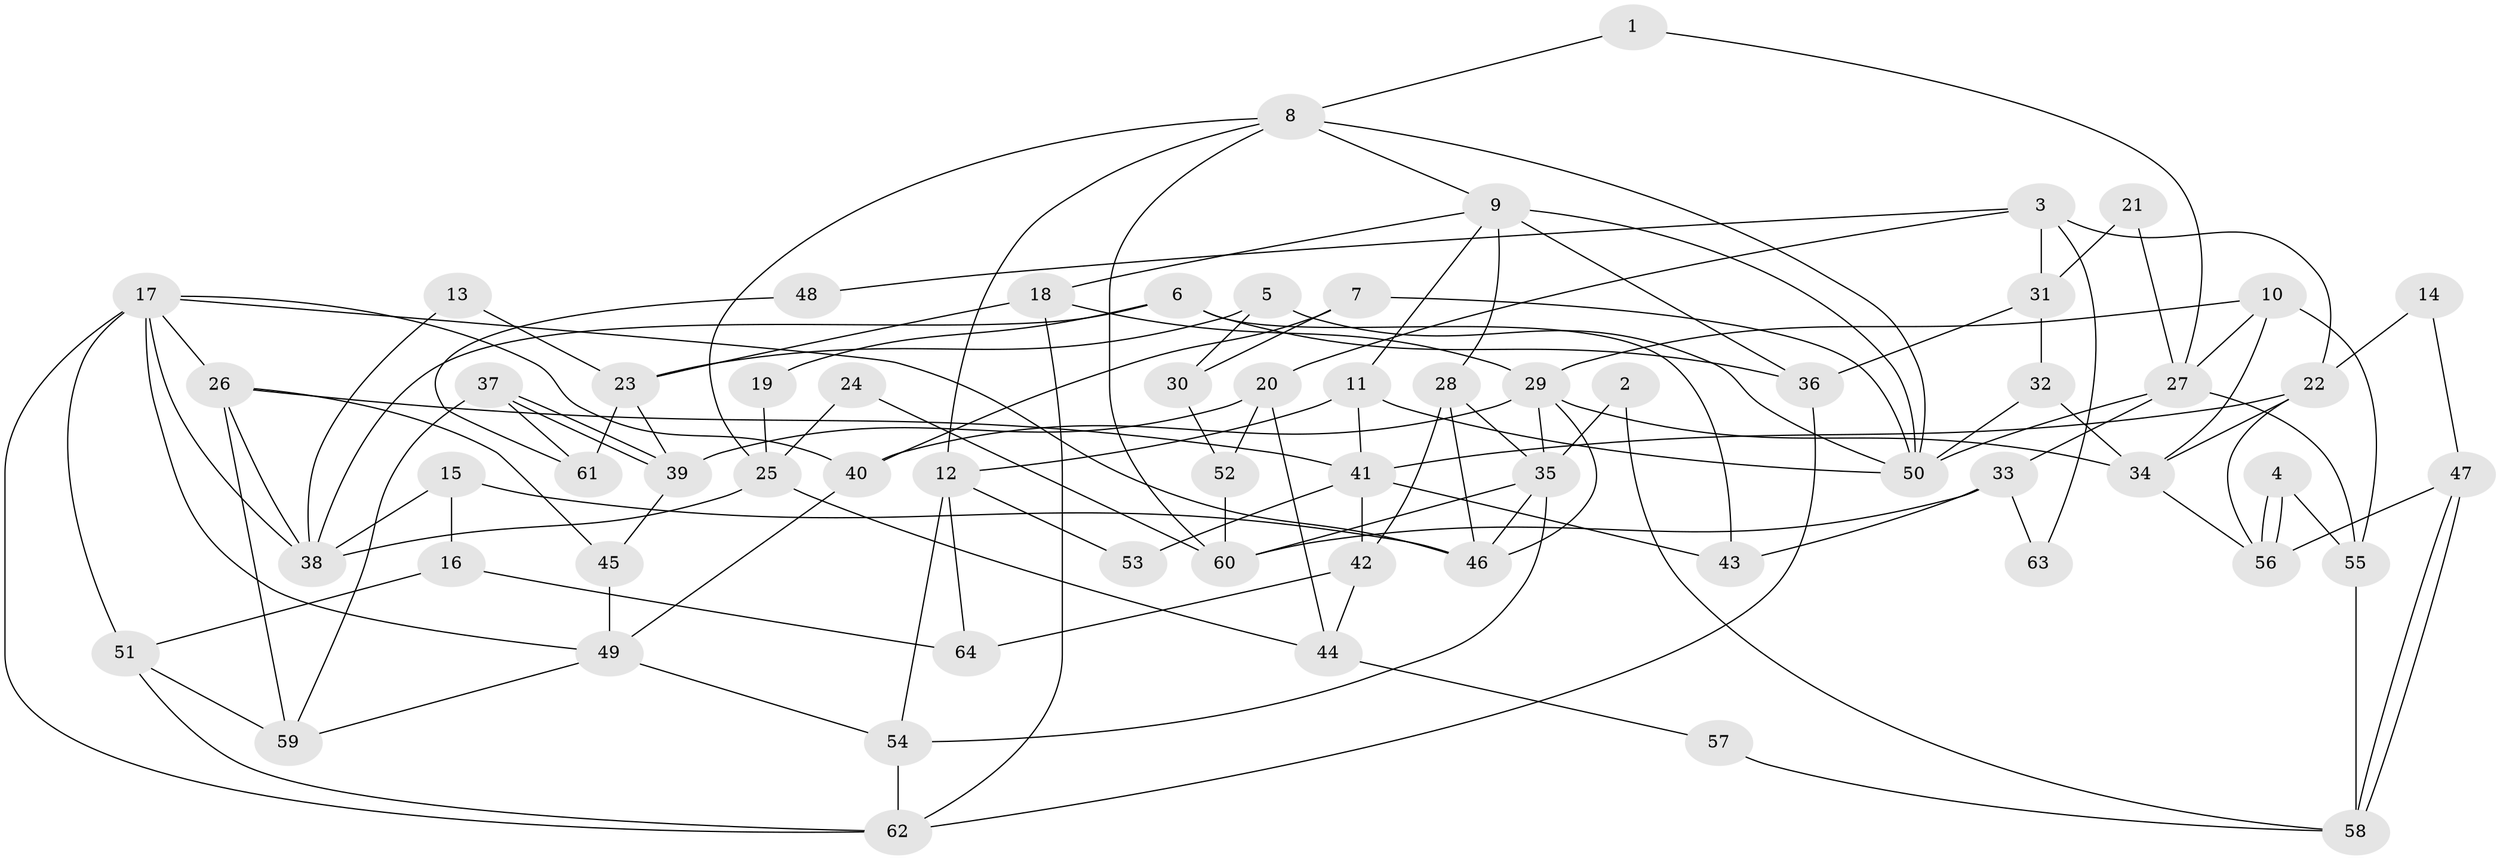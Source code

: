 // Generated by graph-tools (version 1.1) at 2025/02/03/09/25 03:02:03]
// undirected, 64 vertices, 128 edges
graph export_dot {
graph [start="1"]
  node [color=gray90,style=filled];
  1;
  2;
  3;
  4;
  5;
  6;
  7;
  8;
  9;
  10;
  11;
  12;
  13;
  14;
  15;
  16;
  17;
  18;
  19;
  20;
  21;
  22;
  23;
  24;
  25;
  26;
  27;
  28;
  29;
  30;
  31;
  32;
  33;
  34;
  35;
  36;
  37;
  38;
  39;
  40;
  41;
  42;
  43;
  44;
  45;
  46;
  47;
  48;
  49;
  50;
  51;
  52;
  53;
  54;
  55;
  56;
  57;
  58;
  59;
  60;
  61;
  62;
  63;
  64;
  1 -- 8;
  1 -- 27;
  2 -- 35;
  2 -- 58;
  3 -- 22;
  3 -- 20;
  3 -- 31;
  3 -- 48;
  3 -- 63;
  4 -- 55;
  4 -- 56;
  4 -- 56;
  5 -- 30;
  5 -- 23;
  5 -- 50;
  6 -- 36;
  6 -- 38;
  6 -- 19;
  6 -- 43;
  7 -- 50;
  7 -- 40;
  7 -- 30;
  8 -- 50;
  8 -- 9;
  8 -- 12;
  8 -- 25;
  8 -- 60;
  9 -- 11;
  9 -- 50;
  9 -- 18;
  9 -- 28;
  9 -- 36;
  10 -- 29;
  10 -- 27;
  10 -- 34;
  10 -- 55;
  11 -- 50;
  11 -- 12;
  11 -- 41;
  12 -- 54;
  12 -- 53;
  12 -- 64;
  13 -- 23;
  13 -- 38;
  14 -- 22;
  14 -- 47;
  15 -- 46;
  15 -- 16;
  15 -- 38;
  16 -- 64;
  16 -- 51;
  17 -- 46;
  17 -- 51;
  17 -- 26;
  17 -- 38;
  17 -- 40;
  17 -- 49;
  17 -- 62;
  18 -- 29;
  18 -- 23;
  18 -- 62;
  19 -- 25;
  20 -- 39;
  20 -- 44;
  20 -- 52;
  21 -- 27;
  21 -- 31;
  22 -- 34;
  22 -- 41;
  22 -- 56;
  23 -- 39;
  23 -- 61;
  24 -- 60;
  24 -- 25;
  25 -- 38;
  25 -- 44;
  26 -- 38;
  26 -- 41;
  26 -- 45;
  26 -- 59;
  27 -- 33;
  27 -- 50;
  27 -- 55;
  28 -- 46;
  28 -- 35;
  28 -- 42;
  29 -- 34;
  29 -- 35;
  29 -- 40;
  29 -- 46;
  30 -- 52;
  31 -- 36;
  31 -- 32;
  32 -- 34;
  32 -- 50;
  33 -- 60;
  33 -- 43;
  33 -- 63;
  34 -- 56;
  35 -- 54;
  35 -- 46;
  35 -- 60;
  36 -- 62;
  37 -- 39;
  37 -- 39;
  37 -- 59;
  37 -- 61;
  39 -- 45;
  40 -- 49;
  41 -- 42;
  41 -- 43;
  41 -- 53;
  42 -- 44;
  42 -- 64;
  44 -- 57;
  45 -- 49;
  47 -- 58;
  47 -- 58;
  47 -- 56;
  48 -- 61;
  49 -- 54;
  49 -- 59;
  51 -- 59;
  51 -- 62;
  52 -- 60;
  54 -- 62;
  55 -- 58;
  57 -- 58;
}
